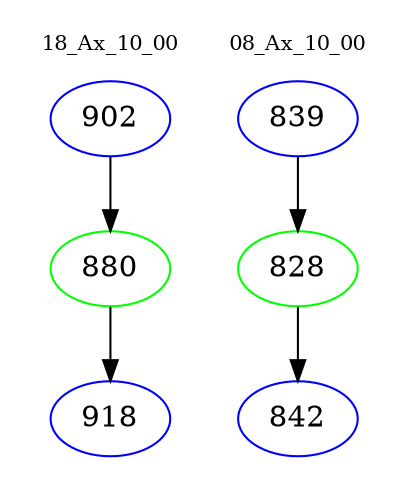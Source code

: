 digraph{
subgraph cluster_0 {
color = white
label = "18_Ax_10_00";
fontsize=10;
T0_902 [label="902", color="blue"]
T0_902 -> T0_880 [color="black"]
T0_880 [label="880", color="green"]
T0_880 -> T0_918 [color="black"]
T0_918 [label="918", color="blue"]
}
subgraph cluster_1 {
color = white
label = "08_Ax_10_00";
fontsize=10;
T1_839 [label="839", color="blue"]
T1_839 -> T1_828 [color="black"]
T1_828 [label="828", color="green"]
T1_828 -> T1_842 [color="black"]
T1_842 [label="842", color="blue"]
}
}
